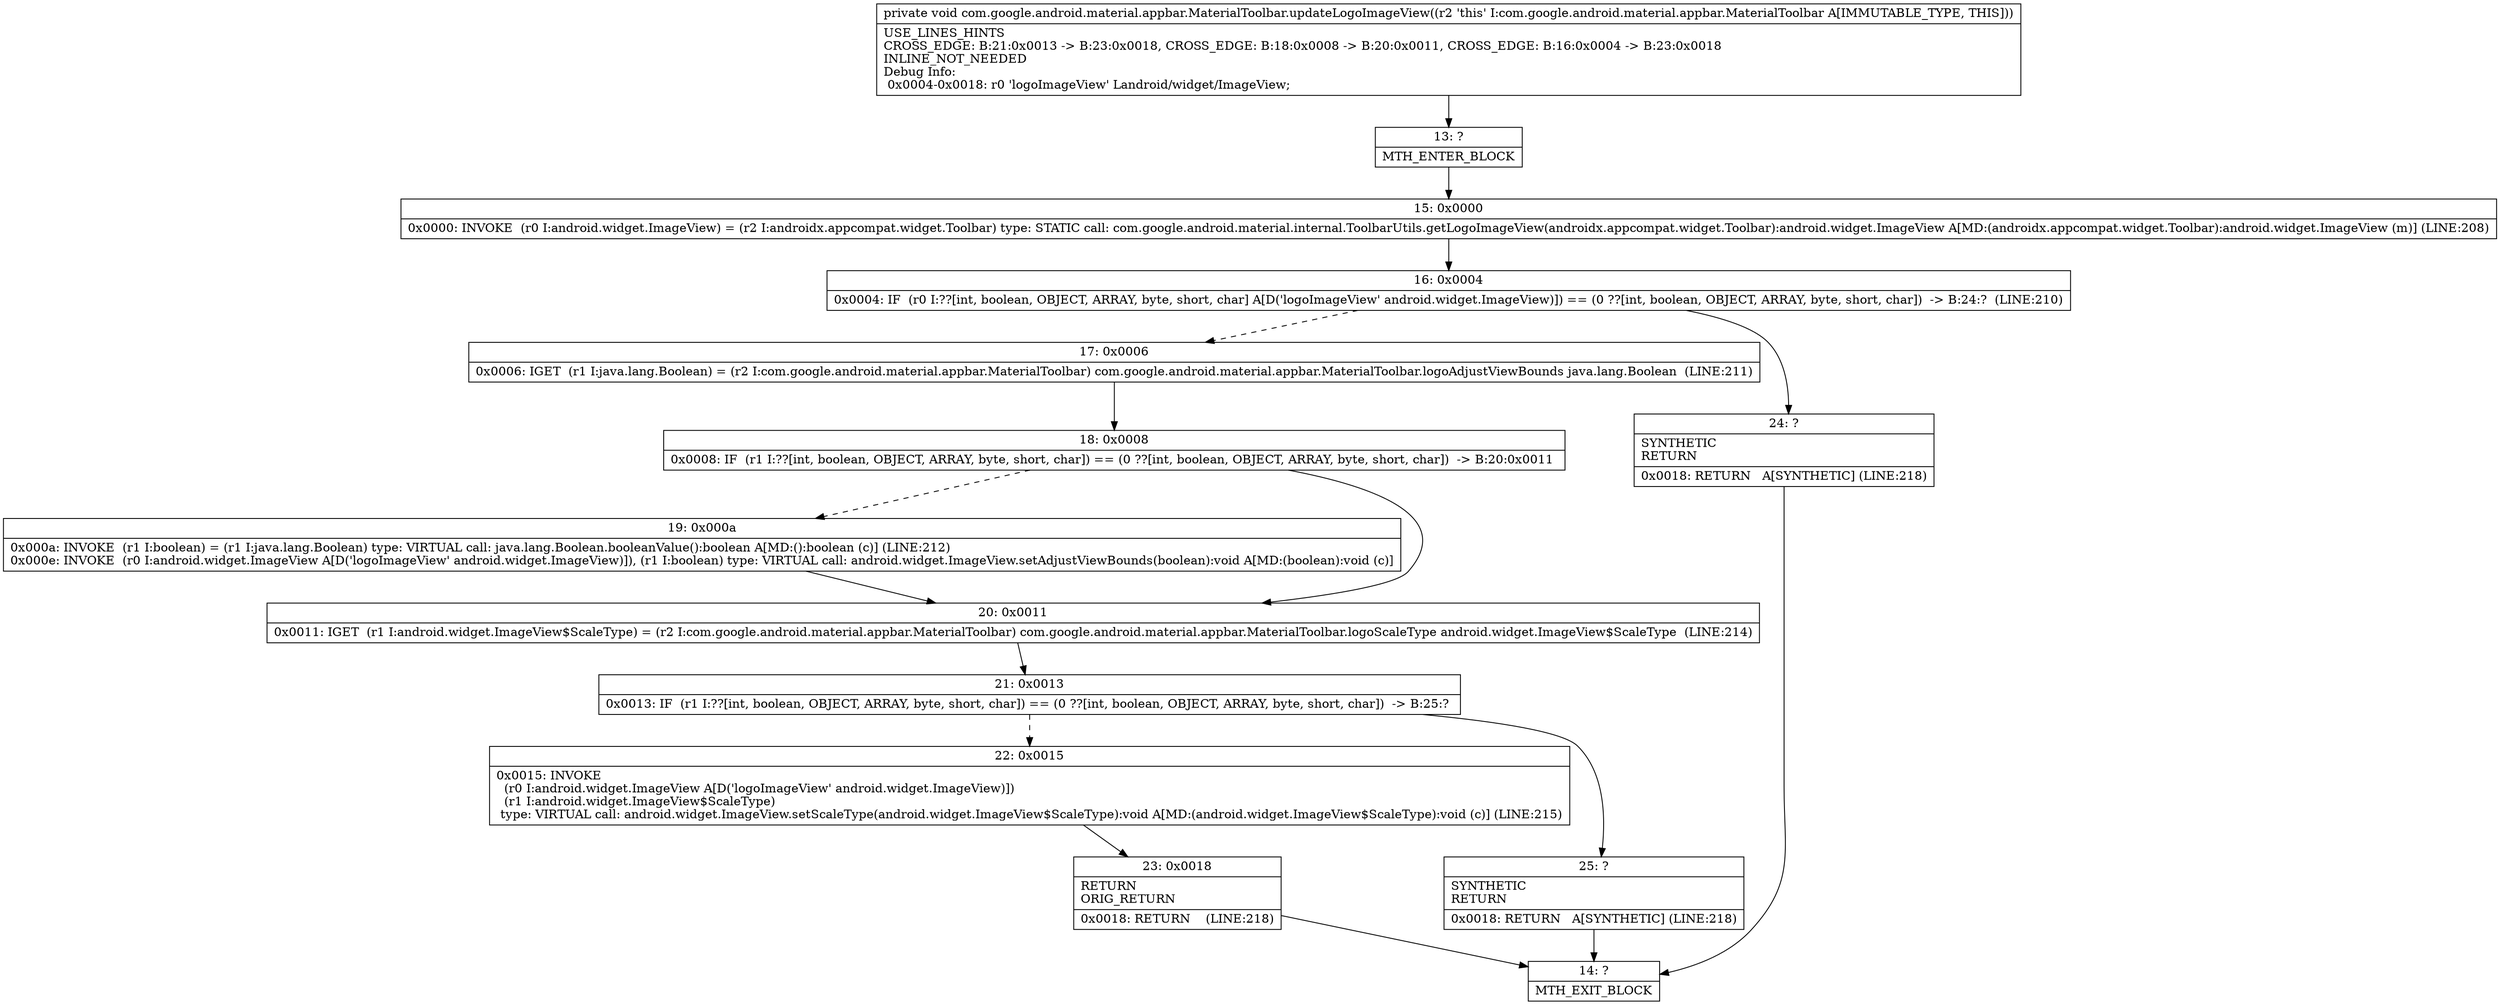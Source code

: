 digraph "CFG forcom.google.android.material.appbar.MaterialToolbar.updateLogoImageView()V" {
Node_13 [shape=record,label="{13\:\ ?|MTH_ENTER_BLOCK\l}"];
Node_15 [shape=record,label="{15\:\ 0x0000|0x0000: INVOKE  (r0 I:android.widget.ImageView) = (r2 I:androidx.appcompat.widget.Toolbar) type: STATIC call: com.google.android.material.internal.ToolbarUtils.getLogoImageView(androidx.appcompat.widget.Toolbar):android.widget.ImageView A[MD:(androidx.appcompat.widget.Toolbar):android.widget.ImageView (m)] (LINE:208)\l}"];
Node_16 [shape=record,label="{16\:\ 0x0004|0x0004: IF  (r0 I:??[int, boolean, OBJECT, ARRAY, byte, short, char] A[D('logoImageView' android.widget.ImageView)]) == (0 ??[int, boolean, OBJECT, ARRAY, byte, short, char])  \-\> B:24:?  (LINE:210)\l}"];
Node_17 [shape=record,label="{17\:\ 0x0006|0x0006: IGET  (r1 I:java.lang.Boolean) = (r2 I:com.google.android.material.appbar.MaterialToolbar) com.google.android.material.appbar.MaterialToolbar.logoAdjustViewBounds java.lang.Boolean  (LINE:211)\l}"];
Node_18 [shape=record,label="{18\:\ 0x0008|0x0008: IF  (r1 I:??[int, boolean, OBJECT, ARRAY, byte, short, char]) == (0 ??[int, boolean, OBJECT, ARRAY, byte, short, char])  \-\> B:20:0x0011 \l}"];
Node_19 [shape=record,label="{19\:\ 0x000a|0x000a: INVOKE  (r1 I:boolean) = (r1 I:java.lang.Boolean) type: VIRTUAL call: java.lang.Boolean.booleanValue():boolean A[MD:():boolean (c)] (LINE:212)\l0x000e: INVOKE  (r0 I:android.widget.ImageView A[D('logoImageView' android.widget.ImageView)]), (r1 I:boolean) type: VIRTUAL call: android.widget.ImageView.setAdjustViewBounds(boolean):void A[MD:(boolean):void (c)]\l}"];
Node_20 [shape=record,label="{20\:\ 0x0011|0x0011: IGET  (r1 I:android.widget.ImageView$ScaleType) = (r2 I:com.google.android.material.appbar.MaterialToolbar) com.google.android.material.appbar.MaterialToolbar.logoScaleType android.widget.ImageView$ScaleType  (LINE:214)\l}"];
Node_21 [shape=record,label="{21\:\ 0x0013|0x0013: IF  (r1 I:??[int, boolean, OBJECT, ARRAY, byte, short, char]) == (0 ??[int, boolean, OBJECT, ARRAY, byte, short, char])  \-\> B:25:? \l}"];
Node_22 [shape=record,label="{22\:\ 0x0015|0x0015: INVOKE  \l  (r0 I:android.widget.ImageView A[D('logoImageView' android.widget.ImageView)])\l  (r1 I:android.widget.ImageView$ScaleType)\l type: VIRTUAL call: android.widget.ImageView.setScaleType(android.widget.ImageView$ScaleType):void A[MD:(android.widget.ImageView$ScaleType):void (c)] (LINE:215)\l}"];
Node_23 [shape=record,label="{23\:\ 0x0018|RETURN\lORIG_RETURN\l|0x0018: RETURN    (LINE:218)\l}"];
Node_14 [shape=record,label="{14\:\ ?|MTH_EXIT_BLOCK\l}"];
Node_25 [shape=record,label="{25\:\ ?|SYNTHETIC\lRETURN\l|0x0018: RETURN   A[SYNTHETIC] (LINE:218)\l}"];
Node_24 [shape=record,label="{24\:\ ?|SYNTHETIC\lRETURN\l|0x0018: RETURN   A[SYNTHETIC] (LINE:218)\l}"];
MethodNode[shape=record,label="{private void com.google.android.material.appbar.MaterialToolbar.updateLogoImageView((r2 'this' I:com.google.android.material.appbar.MaterialToolbar A[IMMUTABLE_TYPE, THIS]))  | USE_LINES_HINTS\lCROSS_EDGE: B:21:0x0013 \-\> B:23:0x0018, CROSS_EDGE: B:18:0x0008 \-\> B:20:0x0011, CROSS_EDGE: B:16:0x0004 \-\> B:23:0x0018\lINLINE_NOT_NEEDED\lDebug Info:\l  0x0004\-0x0018: r0 'logoImageView' Landroid\/widget\/ImageView;\l}"];
MethodNode -> Node_13;Node_13 -> Node_15;
Node_15 -> Node_16;
Node_16 -> Node_17[style=dashed];
Node_16 -> Node_24;
Node_17 -> Node_18;
Node_18 -> Node_19[style=dashed];
Node_18 -> Node_20;
Node_19 -> Node_20;
Node_20 -> Node_21;
Node_21 -> Node_22[style=dashed];
Node_21 -> Node_25;
Node_22 -> Node_23;
Node_23 -> Node_14;
Node_25 -> Node_14;
Node_24 -> Node_14;
}

